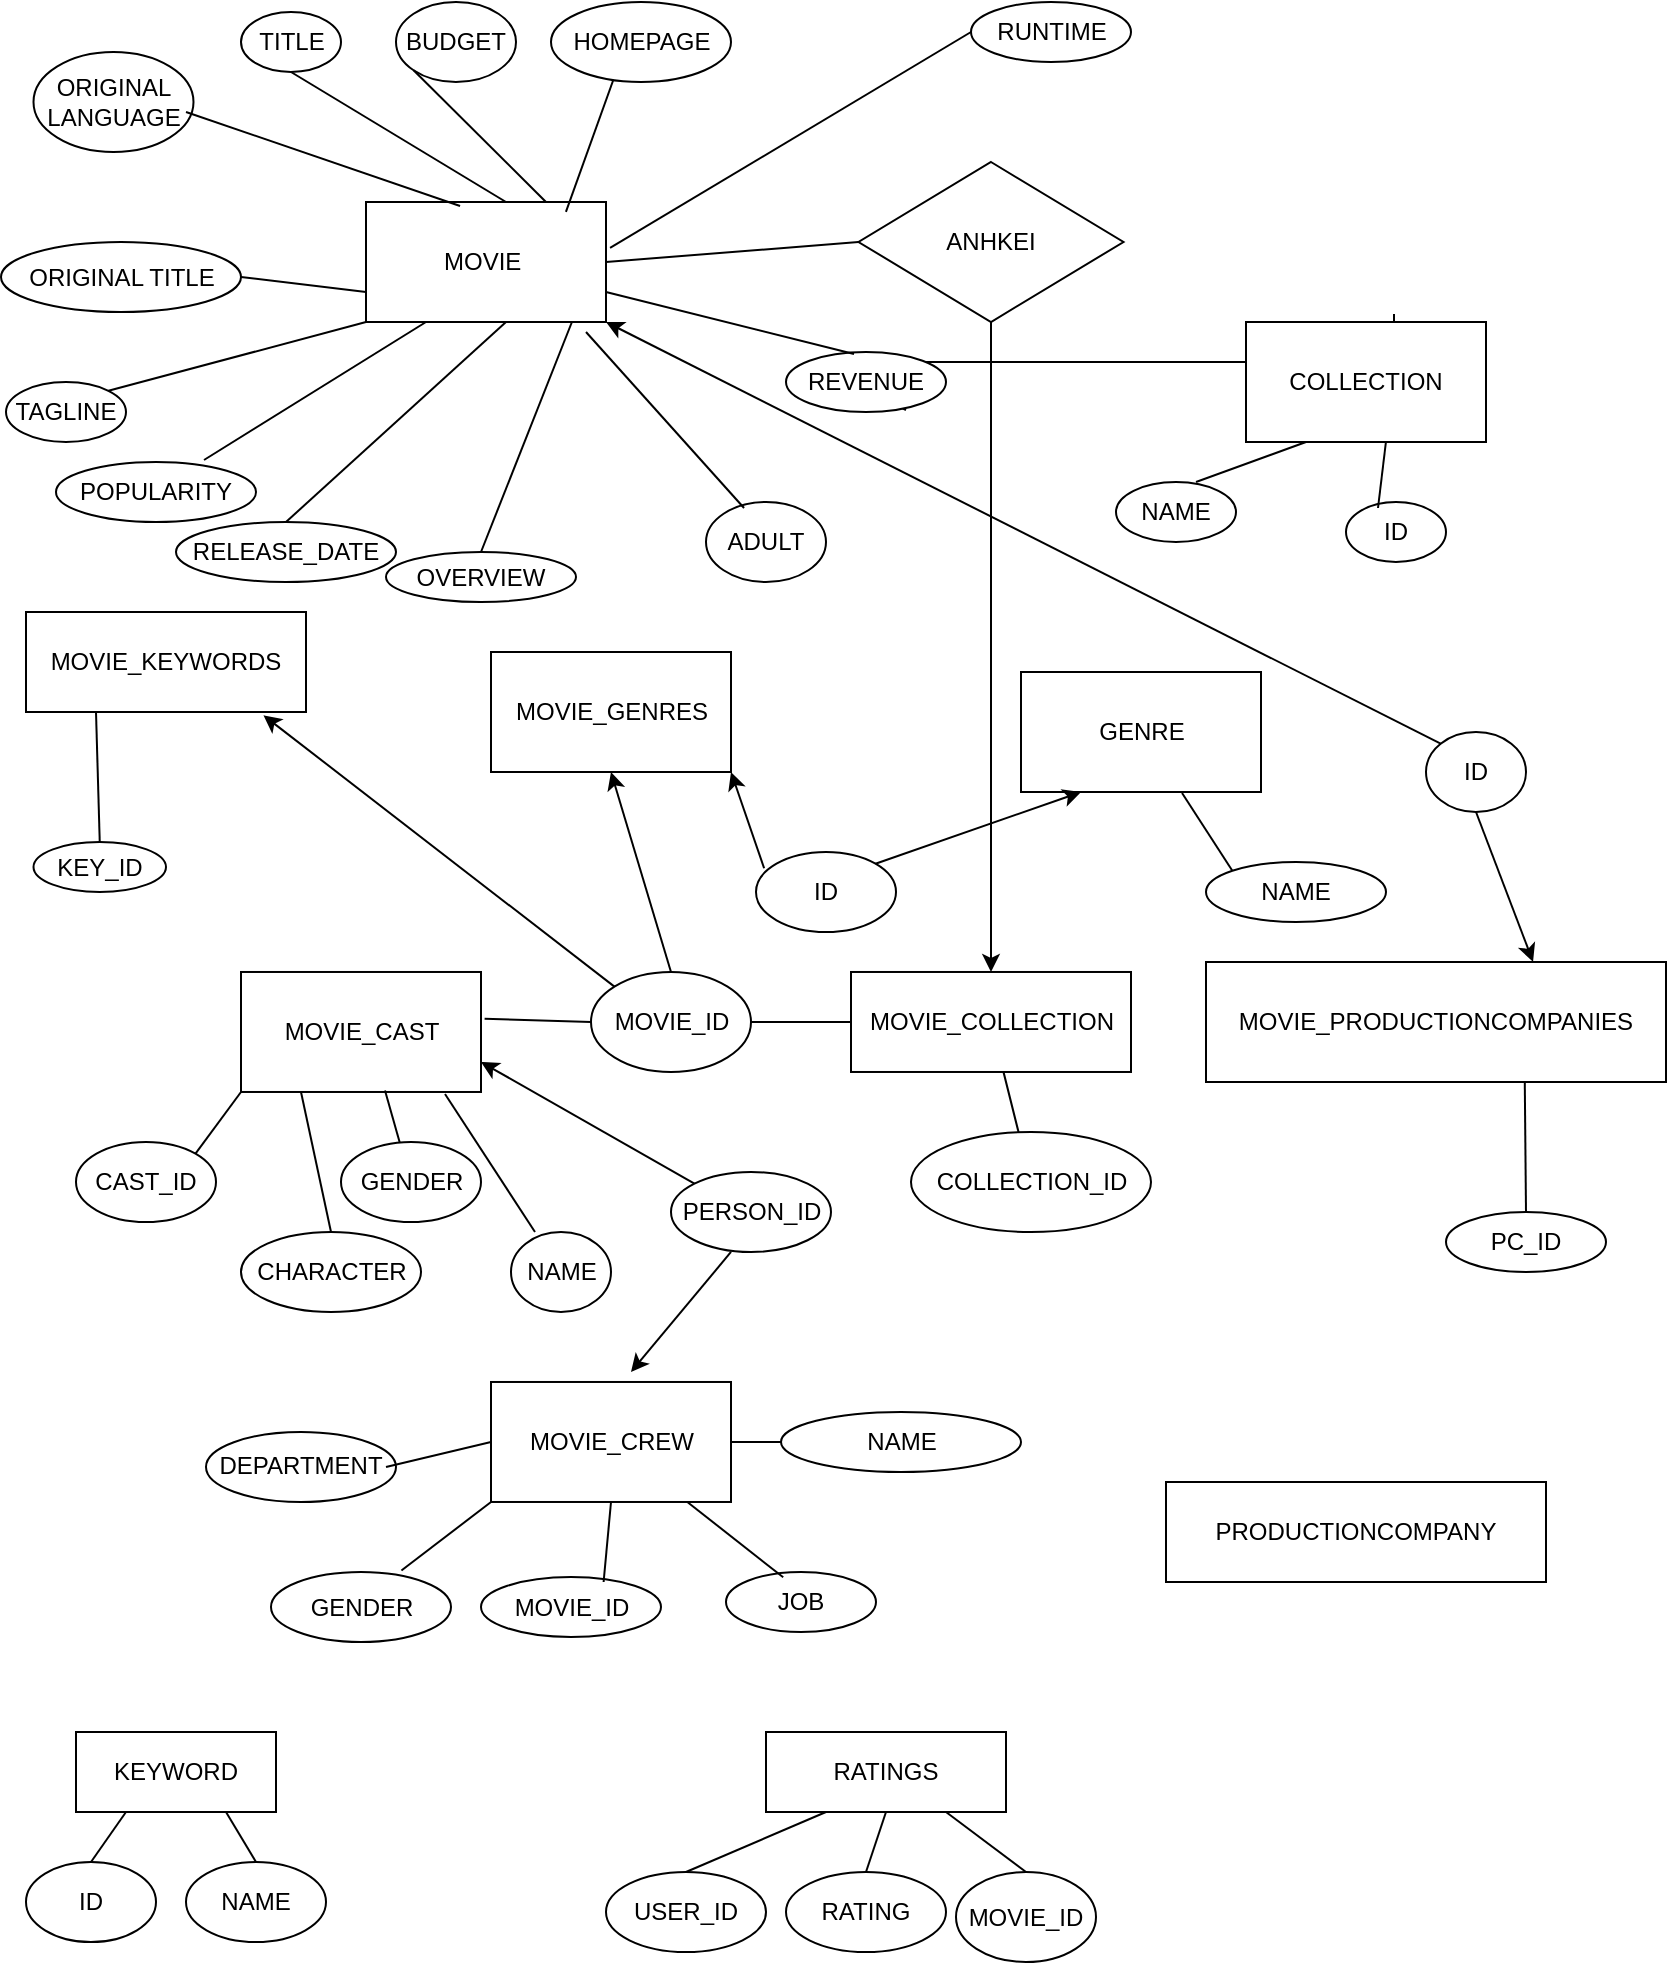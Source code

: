 <mxfile version="18.0.3" type="github">
  <diagram id="R2lEEEUBdFMjLlhIrx00" name="Page-1">
    <mxGraphModel dx="1673" dy="896" grid="1" gridSize="10" guides="1" tooltips="1" connect="1" arrows="1" fold="1" page="1" pageScale="1" pageWidth="850" pageHeight="1100" math="0" shadow="0" extFonts="Permanent Marker^https://fonts.googleapis.com/css?family=Permanent+Marker">
      <root>
        <mxCell id="0" />
        <mxCell id="1" parent="0" />
        <mxCell id="C-vyLk0tnHw3VtMMgP7b-12" value="" style="edgeStyle=entityRelationEdgeStyle;endArrow=ERzeroToMany;startArrow=ERone;endFill=1;startFill=0;" parent="1" target="C-vyLk0tnHw3VtMMgP7b-17" edge="1">
          <mxGeometry width="100" height="100" relative="1" as="geometry">
            <mxPoint x="700" y="165" as="sourcePoint" />
            <mxPoint x="460" y="205" as="targetPoint" />
          </mxGeometry>
        </mxCell>
        <mxCell id="5iUK_qK8FwpwGGYTWvAY-1" value="MOVIE&amp;nbsp;" style="rounded=0;whiteSpace=wrap;html=1;" vertex="1" parent="1">
          <mxGeometry x="190" y="105" width="120" height="60" as="geometry" />
        </mxCell>
        <mxCell id="5iUK_qK8FwpwGGYTWvAY-2" value="ID" style="ellipse;whiteSpace=wrap;html=1;" vertex="1" parent="1">
          <mxGeometry x="720" y="370" width="50" height="40" as="geometry" />
        </mxCell>
        <mxCell id="5iUK_qK8FwpwGGYTWvAY-3" value="ADULT" style="ellipse;whiteSpace=wrap;html=1;" vertex="1" parent="1">
          <mxGeometry x="360" y="255" width="60" height="40" as="geometry" />
        </mxCell>
        <mxCell id="5iUK_qK8FwpwGGYTWvAY-5" style="edgeStyle=orthogonalEdgeStyle;rounded=0;orthogonalLoop=1;jettySize=auto;html=1;exitX=0.5;exitY=1;exitDx=0;exitDy=0;" edge="1" parent="1" source="5iUK_qK8FwpwGGYTWvAY-2" target="5iUK_qK8FwpwGGYTWvAY-2">
          <mxGeometry relative="1" as="geometry" />
        </mxCell>
        <mxCell id="5iUK_qK8FwpwGGYTWvAY-6" value="BUDGET" style="ellipse;whiteSpace=wrap;html=1;" vertex="1" parent="1">
          <mxGeometry x="205" y="5" width="60" height="40" as="geometry" />
        </mxCell>
        <mxCell id="5iUK_qK8FwpwGGYTWvAY-7" value="HOMEPAGE" style="ellipse;whiteSpace=wrap;html=1;" vertex="1" parent="1">
          <mxGeometry x="282.5" y="5" width="90" height="40" as="geometry" />
        </mxCell>
        <mxCell id="5iUK_qK8FwpwGGYTWvAY-8" value="ORIGINAL LANGUAGE" style="ellipse;whiteSpace=wrap;html=1;" vertex="1" parent="1">
          <mxGeometry x="23.75" y="30" width="80" height="50" as="geometry" />
        </mxCell>
        <mxCell id="5iUK_qK8FwpwGGYTWvAY-9" value="ORIGINAL TITLE" style="ellipse;whiteSpace=wrap;html=1;" vertex="1" parent="1">
          <mxGeometry x="7.5" y="125" width="120" height="35" as="geometry" />
        </mxCell>
        <mxCell id="5iUK_qK8FwpwGGYTWvAY-10" value="TITLE" style="ellipse;whiteSpace=wrap;html=1;" vertex="1" parent="1">
          <mxGeometry x="127.5" y="10" width="50" height="30" as="geometry" />
        </mxCell>
        <mxCell id="5iUK_qK8FwpwGGYTWvAY-11" value="TAGLINE" style="ellipse;whiteSpace=wrap;html=1;" vertex="1" parent="1">
          <mxGeometry x="10" y="195" width="60" height="30" as="geometry" />
        </mxCell>
        <mxCell id="5iUK_qK8FwpwGGYTWvAY-12" value="OVERVIEW" style="ellipse;whiteSpace=wrap;html=1;" vertex="1" parent="1">
          <mxGeometry x="200" y="280" width="95" height="25" as="geometry" />
        </mxCell>
        <mxCell id="5iUK_qK8FwpwGGYTWvAY-13" value="POPULARITY" style="ellipse;whiteSpace=wrap;html=1;" vertex="1" parent="1">
          <mxGeometry x="35" y="235" width="100" height="30" as="geometry" />
        </mxCell>
        <mxCell id="5iUK_qK8FwpwGGYTWvAY-14" value="RELEASE_DATE" style="ellipse;whiteSpace=wrap;html=1;" vertex="1" parent="1">
          <mxGeometry x="95" y="265" width="110" height="30" as="geometry" />
        </mxCell>
        <mxCell id="5iUK_qK8FwpwGGYTWvAY-15" value="REVENUE" style="ellipse;whiteSpace=wrap;html=1;" vertex="1" parent="1">
          <mxGeometry x="400" y="180" width="80" height="30" as="geometry" />
        </mxCell>
        <mxCell id="5iUK_qK8FwpwGGYTWvAY-16" value="RUNTIME" style="ellipse;whiteSpace=wrap;html=1;" vertex="1" parent="1">
          <mxGeometry x="492.5" y="5" width="80" height="30" as="geometry" />
        </mxCell>
        <mxCell id="5iUK_qK8FwpwGGYTWvAY-22" value="" style="endArrow=none;html=1;rounded=0;exitX=1;exitY=0;exitDx=0;exitDy=0;entryX=0;entryY=1;entryDx=0;entryDy=0;" edge="1" parent="1" source="5iUK_qK8FwpwGGYTWvAY-11" target="5iUK_qK8FwpwGGYTWvAY-1">
          <mxGeometry width="50" height="50" relative="1" as="geometry">
            <mxPoint x="200" y="235" as="sourcePoint" />
            <mxPoint x="250" y="185" as="targetPoint" />
          </mxGeometry>
        </mxCell>
        <mxCell id="5iUK_qK8FwpwGGYTWvAY-23" value="" style="endArrow=none;html=1;rounded=0;exitX=0.5;exitY=1;exitDx=0;exitDy=0;" edge="1" parent="1" source="5iUK_qK8FwpwGGYTWvAY-10">
          <mxGeometry width="50" height="50" relative="1" as="geometry">
            <mxPoint x="270" y="45" as="sourcePoint" />
            <mxPoint x="260" y="105" as="targetPoint" />
          </mxGeometry>
        </mxCell>
        <mxCell id="5iUK_qK8FwpwGGYTWvAY-24" value="" style="endArrow=none;html=1;rounded=0;exitX=0.317;exitY=0.075;exitDx=0;exitDy=0;exitPerimeter=0;" edge="1" parent="1" source="5iUK_qK8FwpwGGYTWvAY-3">
          <mxGeometry width="50" height="50" relative="1" as="geometry">
            <mxPoint x="200" y="235" as="sourcePoint" />
            <mxPoint x="300" y="170" as="targetPoint" />
          </mxGeometry>
        </mxCell>
        <mxCell id="5iUK_qK8FwpwGGYTWvAY-25" value="" style="endArrow=none;html=1;rounded=0;entryX=1;entryY=0.75;entryDx=0;entryDy=0;exitX=0.425;exitY=0.033;exitDx=0;exitDy=0;exitPerimeter=0;" edge="1" parent="1" source="5iUK_qK8FwpwGGYTWvAY-15" target="5iUK_qK8FwpwGGYTWvAY-1">
          <mxGeometry width="50" height="50" relative="1" as="geometry">
            <mxPoint x="200" y="235" as="sourcePoint" />
            <mxPoint x="250" y="185" as="targetPoint" />
          </mxGeometry>
        </mxCell>
        <mxCell id="5iUK_qK8FwpwGGYTWvAY-26" value="" style="endArrow=none;html=1;rounded=0;exitX=0.74;exitY=-0.033;exitDx=0;exitDy=0;exitPerimeter=0;entryX=0.25;entryY=1;entryDx=0;entryDy=0;" edge="1" parent="1" source="5iUK_qK8FwpwGGYTWvAY-13" target="5iUK_qK8FwpwGGYTWvAY-1">
          <mxGeometry width="50" height="50" relative="1" as="geometry">
            <mxPoint x="200" y="235" as="sourcePoint" />
            <mxPoint x="250" y="185" as="targetPoint" />
          </mxGeometry>
        </mxCell>
        <mxCell id="5iUK_qK8FwpwGGYTWvAY-28" value="" style="endArrow=none;html=1;rounded=0;entryX=1.017;entryY=0.383;entryDx=0;entryDy=0;entryPerimeter=0;exitX=0;exitY=0.5;exitDx=0;exitDy=0;" edge="1" parent="1" source="5iUK_qK8FwpwGGYTWvAY-16" target="5iUK_qK8FwpwGGYTWvAY-1">
          <mxGeometry width="50" height="50" relative="1" as="geometry">
            <mxPoint x="380" y="110" as="sourcePoint" />
            <mxPoint x="250" y="185" as="targetPoint" />
          </mxGeometry>
        </mxCell>
        <mxCell id="5iUK_qK8FwpwGGYTWvAY-30" value="" style="endArrow=none;html=1;rounded=0;entryX=0;entryY=0.75;entryDx=0;entryDy=0;exitX=1;exitY=0.5;exitDx=0;exitDy=0;" edge="1" parent="1" source="5iUK_qK8FwpwGGYTWvAY-9" target="5iUK_qK8FwpwGGYTWvAY-1">
          <mxGeometry width="50" height="50" relative="1" as="geometry">
            <mxPoint x="140" y="135" as="sourcePoint" />
            <mxPoint x="180" y="145" as="targetPoint" />
          </mxGeometry>
        </mxCell>
        <mxCell id="5iUK_qK8FwpwGGYTWvAY-31" value="" style="endArrow=none;html=1;rounded=0;entryX=0;entryY=1;entryDx=0;entryDy=0;exitX=0.75;exitY=0;exitDx=0;exitDy=0;" edge="1" parent="1" source="5iUK_qK8FwpwGGYTWvAY-1" target="5iUK_qK8FwpwGGYTWvAY-6">
          <mxGeometry width="50" height="50" relative="1" as="geometry">
            <mxPoint x="200" y="335" as="sourcePoint" />
            <mxPoint x="250" y="285" as="targetPoint" />
          </mxGeometry>
        </mxCell>
        <mxCell id="5iUK_qK8FwpwGGYTWvAY-32" value="" style="endArrow=none;html=1;rounded=0;entryX=0.346;entryY=0.975;entryDx=0;entryDy=0;exitX=0.833;exitY=0.083;exitDx=0;exitDy=0;exitPerimeter=0;entryPerimeter=0;" edge="1" parent="1" source="5iUK_qK8FwpwGGYTWvAY-1" target="5iUK_qK8FwpwGGYTWvAY-7">
          <mxGeometry width="50" height="50" relative="1" as="geometry">
            <mxPoint x="200" y="335" as="sourcePoint" />
            <mxPoint x="250" y="285" as="targetPoint" />
          </mxGeometry>
        </mxCell>
        <mxCell id="5iUK_qK8FwpwGGYTWvAY-33" value="" style="endArrow=none;html=1;rounded=0;exitX=0.5;exitY=0;exitDx=0;exitDy=0;" edge="1" parent="1" source="5iUK_qK8FwpwGGYTWvAY-14">
          <mxGeometry width="50" height="50" relative="1" as="geometry">
            <mxPoint x="160" y="260" as="sourcePoint" />
            <mxPoint x="260" y="165" as="targetPoint" />
          </mxGeometry>
        </mxCell>
        <mxCell id="5iUK_qK8FwpwGGYTWvAY-35" value="" style="endArrow=none;html=1;rounded=0;entryX=0.5;entryY=0;entryDx=0;entryDy=0;exitX=0.858;exitY=1;exitDx=0;exitDy=0;exitPerimeter=0;" edge="1" parent="1" source="5iUK_qK8FwpwGGYTWvAY-1" target="5iUK_qK8FwpwGGYTWvAY-12">
          <mxGeometry width="50" height="50" relative="1" as="geometry">
            <mxPoint x="200" y="235" as="sourcePoint" />
            <mxPoint x="250" y="185" as="targetPoint" />
          </mxGeometry>
        </mxCell>
        <mxCell id="5iUK_qK8FwpwGGYTWvAY-36" value="" style="endArrow=none;html=1;rounded=0;exitX=0.392;exitY=0.033;exitDx=0;exitDy=0;exitPerimeter=0;" edge="1" parent="1" source="5iUK_qK8FwpwGGYTWvAY-1">
          <mxGeometry width="50" height="50" relative="1" as="geometry">
            <mxPoint x="200" y="235" as="sourcePoint" />
            <mxPoint x="100" y="60" as="targetPoint" />
          </mxGeometry>
        </mxCell>
        <mxCell id="5iUK_qK8FwpwGGYTWvAY-37" value="COLLECTION" style="rounded=0;whiteSpace=wrap;html=1;" vertex="1" parent="1">
          <mxGeometry x="630" y="165" width="120" height="60" as="geometry" />
        </mxCell>
        <mxCell id="5iUK_qK8FwpwGGYTWvAY-38" value="ID" style="ellipse;whiteSpace=wrap;html=1;" vertex="1" parent="1">
          <mxGeometry x="680" y="255" width="50" height="30" as="geometry" />
        </mxCell>
        <mxCell id="5iUK_qK8FwpwGGYTWvAY-39" value="NAME" style="ellipse;whiteSpace=wrap;html=1;" vertex="1" parent="1">
          <mxGeometry x="565" y="245" width="60" height="30" as="geometry" />
        </mxCell>
        <mxCell id="5iUK_qK8FwpwGGYTWvAY-40" value="" style="endArrow=none;html=1;rounded=0;exitX=0.5;exitY=0;exitDx=0;exitDy=0;entryX=0.25;entryY=1;entryDx=0;entryDy=0;" edge="1" parent="1" target="5iUK_qK8FwpwGGYTWvAY-37">
          <mxGeometry width="50" height="50" relative="1" as="geometry">
            <mxPoint x="605" y="245" as="sourcePoint" />
            <mxPoint x="675" y="155" as="targetPoint" />
          </mxGeometry>
        </mxCell>
        <mxCell id="5iUK_qK8FwpwGGYTWvAY-42" style="edgeStyle=orthogonalEdgeStyle;rounded=0;orthogonalLoop=1;jettySize=auto;html=1;exitX=0.5;exitY=1;exitDx=0;exitDy=0;" edge="1" parent="1" source="5iUK_qK8FwpwGGYTWvAY-38" target="5iUK_qK8FwpwGGYTWvAY-38">
          <mxGeometry relative="1" as="geometry" />
        </mxCell>
        <mxCell id="5iUK_qK8FwpwGGYTWvAY-43" value="" style="endArrow=none;html=1;rounded=0;exitX=0.583;exitY=1;exitDx=0;exitDy=0;entryX=0.32;entryY=0.1;entryDx=0;entryDy=0;exitPerimeter=0;entryPerimeter=0;" edge="1" parent="1" source="5iUK_qK8FwpwGGYTWvAY-37" target="5iUK_qK8FwpwGGYTWvAY-38">
          <mxGeometry width="50" height="50" relative="1" as="geometry">
            <mxPoint x="625" y="205" as="sourcePoint" />
            <mxPoint x="685" y="245" as="targetPoint" />
          </mxGeometry>
        </mxCell>
        <mxCell id="5iUK_qK8FwpwGGYTWvAY-129" style="edgeStyle=orthogonalEdgeStyle;rounded=0;orthogonalLoop=1;jettySize=auto;html=1;exitX=0.5;exitY=1;exitDx=0;exitDy=0;" edge="1" parent="1" source="5iUK_qK8FwpwGGYTWvAY-45" target="5iUK_qK8FwpwGGYTWvAY-67">
          <mxGeometry relative="1" as="geometry" />
        </mxCell>
        <mxCell id="5iUK_qK8FwpwGGYTWvAY-45" value="ANHKEI" style="rhombus;whiteSpace=wrap;html=1;" vertex="1" parent="1">
          <mxGeometry x="436.25" y="85" width="132.5" height="80" as="geometry" />
        </mxCell>
        <mxCell id="5iUK_qK8FwpwGGYTWvAY-46" value="" style="endArrow=none;html=1;rounded=0;entryX=0;entryY=0.5;entryDx=0;entryDy=0;exitX=1;exitY=0.5;exitDx=0;exitDy=0;" edge="1" parent="1" source="5iUK_qK8FwpwGGYTWvAY-1" target="5iUK_qK8FwpwGGYTWvAY-45">
          <mxGeometry width="50" height="50" relative="1" as="geometry">
            <mxPoint x="400" y="400" as="sourcePoint" />
            <mxPoint x="450" y="350" as="targetPoint" />
          </mxGeometry>
        </mxCell>
        <mxCell id="5iUK_qK8FwpwGGYTWvAY-48" value="MOVIE_CAST" style="rounded=0;whiteSpace=wrap;html=1;" vertex="1" parent="1">
          <mxGeometry x="127.5" y="489.99" width="120" height="60" as="geometry" />
        </mxCell>
        <mxCell id="5iUK_qK8FwpwGGYTWvAY-49" value="MOVIE_ID" style="ellipse;whiteSpace=wrap;html=1;" vertex="1" parent="1">
          <mxGeometry x="302.5" y="489.99" width="80" height="50" as="geometry" />
        </mxCell>
        <mxCell id="5iUK_qK8FwpwGGYTWvAY-50" value="CAST_ID" style="ellipse;whiteSpace=wrap;html=1;" vertex="1" parent="1">
          <mxGeometry x="45" y="574.99" width="70" height="40" as="geometry" />
        </mxCell>
        <mxCell id="5iUK_qK8FwpwGGYTWvAY-51" value="CHARACTER" style="ellipse;whiteSpace=wrap;html=1;" vertex="1" parent="1">
          <mxGeometry x="127.5" y="619.99" width="90" height="40" as="geometry" />
        </mxCell>
        <mxCell id="5iUK_qK8FwpwGGYTWvAY-52" value="GENDER" style="ellipse;whiteSpace=wrap;html=1;" vertex="1" parent="1">
          <mxGeometry x="177.5" y="574.99" width="70" height="40" as="geometry" />
        </mxCell>
        <mxCell id="5iUK_qK8FwpwGGYTWvAY-53" value="PERSON_ID" style="ellipse;whiteSpace=wrap;html=1;" vertex="1" parent="1">
          <mxGeometry x="342.5" y="589.99" width="80" height="40" as="geometry" />
        </mxCell>
        <mxCell id="5iUK_qK8FwpwGGYTWvAY-54" value="NAME" style="ellipse;whiteSpace=wrap;html=1;" vertex="1" parent="1">
          <mxGeometry x="262.5" y="619.99" width="50" height="40" as="geometry" />
        </mxCell>
        <mxCell id="5iUK_qK8FwpwGGYTWvAY-55" value="" style="endArrow=none;html=1;rounded=0;entryX=0;entryY=1;entryDx=0;entryDy=0;exitX=1;exitY=0;exitDx=0;exitDy=0;" edge="1" parent="1" source="5iUK_qK8FwpwGGYTWvAY-50" target="5iUK_qK8FwpwGGYTWvAY-48">
          <mxGeometry width="50" height="50" relative="1" as="geometry">
            <mxPoint x="127.5" y="574.99" as="sourcePoint" />
            <mxPoint x="207.5" y="449.99" as="targetPoint" />
            <Array as="points" />
          </mxGeometry>
        </mxCell>
        <mxCell id="5iUK_qK8FwpwGGYTWvAY-56" value="" style="endArrow=none;html=1;rounded=0;entryX=0.25;entryY=1;entryDx=0;entryDy=0;exitX=0.5;exitY=0;exitDx=0;exitDy=0;" edge="1" parent="1" source="5iUK_qK8FwpwGGYTWvAY-51" target="5iUK_qK8FwpwGGYTWvAY-48">
          <mxGeometry width="50" height="50" relative="1" as="geometry">
            <mxPoint x="157.5" y="499.99" as="sourcePoint" />
            <mxPoint x="207.5" y="449.99" as="targetPoint" />
          </mxGeometry>
        </mxCell>
        <mxCell id="5iUK_qK8FwpwGGYTWvAY-57" value="" style="endArrow=none;html=1;rounded=0;entryX=0;entryY=0.5;entryDx=0;entryDy=0;exitX=1.015;exitY=0.39;exitDx=0;exitDy=0;exitPerimeter=0;" edge="1" parent="1" source="5iUK_qK8FwpwGGYTWvAY-48" target="5iUK_qK8FwpwGGYTWvAY-49">
          <mxGeometry width="50" height="50" relative="1" as="geometry">
            <mxPoint x="157.5" y="499.99" as="sourcePoint" />
            <mxPoint x="207.5" y="449.99" as="targetPoint" />
          </mxGeometry>
        </mxCell>
        <mxCell id="5iUK_qK8FwpwGGYTWvAY-60" value="" style="endArrow=none;html=1;rounded=0;entryX=0.24;entryY=0;entryDx=0;entryDy=0;entryPerimeter=0;exitX=0.85;exitY=1.017;exitDx=0;exitDy=0;exitPerimeter=0;" edge="1" parent="1" source="5iUK_qK8FwpwGGYTWvAY-48" target="5iUK_qK8FwpwGGYTWvAY-54">
          <mxGeometry width="50" height="50" relative="1" as="geometry">
            <mxPoint x="157.5" y="499.99" as="sourcePoint" />
            <mxPoint x="207.5" y="449.99" as="targetPoint" />
          </mxGeometry>
        </mxCell>
        <mxCell id="5iUK_qK8FwpwGGYTWvAY-62" value="GENRE" style="rounded=0;whiteSpace=wrap;html=1;" vertex="1" parent="1">
          <mxGeometry x="517.5" y="340" width="120" height="60" as="geometry" />
        </mxCell>
        <mxCell id="5iUK_qK8FwpwGGYTWvAY-63" value="ID" style="ellipse;whiteSpace=wrap;html=1;" vertex="1" parent="1">
          <mxGeometry x="385" y="430" width="70" height="40" as="geometry" />
        </mxCell>
        <mxCell id="5iUK_qK8FwpwGGYTWvAY-64" value="NAME" style="ellipse;whiteSpace=wrap;html=1;" vertex="1" parent="1">
          <mxGeometry x="610" y="435" width="90" height="30" as="geometry" />
        </mxCell>
        <mxCell id="5iUK_qK8FwpwGGYTWvAY-66" value="" style="endArrow=none;html=1;rounded=0;exitX=0;exitY=0;exitDx=0;exitDy=0;entryX=0.671;entryY=1.008;entryDx=0;entryDy=0;entryPerimeter=0;" edge="1" parent="1" source="5iUK_qK8FwpwGGYTWvAY-64" target="5iUK_qK8FwpwGGYTWvAY-62">
          <mxGeometry width="50" height="50" relative="1" as="geometry">
            <mxPoint x="365" y="490" as="sourcePoint" />
            <mxPoint x="415" y="440" as="targetPoint" />
          </mxGeometry>
        </mxCell>
        <mxCell id="5iUK_qK8FwpwGGYTWvAY-67" value="MOVIE_COLLECTION" style="rounded=0;whiteSpace=wrap;html=1;" vertex="1" parent="1">
          <mxGeometry x="432.5" y="489.99" width="140" height="50" as="geometry" />
        </mxCell>
        <mxCell id="5iUK_qK8FwpwGGYTWvAY-68" value="COLLECTION_ID" style="ellipse;whiteSpace=wrap;html=1;" vertex="1" parent="1">
          <mxGeometry x="462.5" y="569.99" width="120" height="50" as="geometry" />
        </mxCell>
        <mxCell id="5iUK_qK8FwpwGGYTWvAY-69" value="" style="endArrow=none;html=1;rounded=0;" edge="1" parent="1" source="5iUK_qK8FwpwGGYTWvAY-67" target="5iUK_qK8FwpwGGYTWvAY-68">
          <mxGeometry width="50" height="50" relative="1" as="geometry">
            <mxPoint x="452.5" y="399.99" as="sourcePoint" />
            <mxPoint x="502.5" y="349.99" as="targetPoint" />
          </mxGeometry>
        </mxCell>
        <mxCell id="5iUK_qK8FwpwGGYTWvAY-71" value="" style="endArrow=none;html=1;rounded=0;entryX=0;entryY=0.5;entryDx=0;entryDy=0;exitX=1;exitY=0.5;exitDx=0;exitDy=0;" edge="1" parent="1" source="5iUK_qK8FwpwGGYTWvAY-49" target="5iUK_qK8FwpwGGYTWvAY-67">
          <mxGeometry width="50" height="50" relative="1" as="geometry">
            <mxPoint x="452.5" y="399.99" as="sourcePoint" />
            <mxPoint x="502.5" y="349.99" as="targetPoint" />
          </mxGeometry>
        </mxCell>
        <mxCell id="5iUK_qK8FwpwGGYTWvAY-73" value="" style="endArrow=none;html=1;rounded=0;entryX=0.6;entryY=0.988;entryDx=0;entryDy=0;entryPerimeter=0;" edge="1" parent="1" source="5iUK_qK8FwpwGGYTWvAY-52" target="5iUK_qK8FwpwGGYTWvAY-48">
          <mxGeometry width="50" height="50" relative="1" as="geometry">
            <mxPoint x="452.5" y="519.99" as="sourcePoint" />
            <mxPoint x="502.5" y="469.99" as="targetPoint" />
          </mxGeometry>
        </mxCell>
        <mxCell id="5iUK_qK8FwpwGGYTWvAY-75" value="MOVIE_CREW" style="rounded=0;whiteSpace=wrap;html=1;" vertex="1" parent="1">
          <mxGeometry x="252.5" y="694.99" width="120" height="60" as="geometry" />
        </mxCell>
        <mxCell id="5iUK_qK8FwpwGGYTWvAY-76" value="MOVIE_ID" style="ellipse;whiteSpace=wrap;html=1;" vertex="1" parent="1">
          <mxGeometry x="247.5" y="792.5" width="90" height="30" as="geometry" />
        </mxCell>
        <mxCell id="5iUK_qK8FwpwGGYTWvAY-77" value="DEPARTMENT" style="ellipse;whiteSpace=wrap;html=1;" vertex="1" parent="1">
          <mxGeometry x="110" y="719.99" width="95" height="35" as="geometry" />
        </mxCell>
        <mxCell id="5iUK_qK8FwpwGGYTWvAY-78" value="GENDER" style="ellipse;whiteSpace=wrap;html=1;" vertex="1" parent="1">
          <mxGeometry x="142.5" y="790" width="90" height="35" as="geometry" />
        </mxCell>
        <mxCell id="5iUK_qK8FwpwGGYTWvAY-80" value="JOB" style="ellipse;whiteSpace=wrap;html=1;" vertex="1" parent="1">
          <mxGeometry x="370" y="790" width="75" height="30" as="geometry" />
        </mxCell>
        <mxCell id="5iUK_qK8FwpwGGYTWvAY-81" value="NAME" style="ellipse;whiteSpace=wrap;html=1;" vertex="1" parent="1">
          <mxGeometry x="397.5" y="709.99" width="120" height="30" as="geometry" />
        </mxCell>
        <mxCell id="5iUK_qK8FwpwGGYTWvAY-83" value="" style="endArrow=none;html=1;rounded=0;entryX=1;entryY=0.5;entryDx=0;entryDy=0;exitX=0;exitY=0.5;exitDx=0;exitDy=0;" edge="1" parent="1" source="5iUK_qK8FwpwGGYTWvAY-75">
          <mxGeometry width="50" height="50" relative="1" as="geometry">
            <mxPoint x="452.5" y="519.99" as="sourcePoint" />
            <mxPoint x="200.0" y="737.49" as="targetPoint" />
          </mxGeometry>
        </mxCell>
        <mxCell id="5iUK_qK8FwpwGGYTWvAY-84" value="" style="endArrow=none;html=1;rounded=0;entryX=0.669;entryY=-0.02;entryDx=0;entryDy=0;entryPerimeter=0;exitX=0;exitY=1;exitDx=0;exitDy=0;" edge="1" parent="1" source="5iUK_qK8FwpwGGYTWvAY-75">
          <mxGeometry width="50" height="50" relative="1" as="geometry">
            <mxPoint x="452.5" y="519.99" as="sourcePoint" />
            <mxPoint x="207.71" y="789.29" as="targetPoint" />
          </mxGeometry>
        </mxCell>
        <mxCell id="5iUK_qK8FwpwGGYTWvAY-85" value="" style="endArrow=none;html=1;rounded=0;exitX=0.5;exitY=1;exitDx=0;exitDy=0;" edge="1" parent="1" source="5iUK_qK8FwpwGGYTWvAY-75">
          <mxGeometry width="50" height="50" relative="1" as="geometry">
            <mxPoint x="452.5" y="519.99" as="sourcePoint" />
            <mxPoint x="308.804" y="794.996" as="targetPoint" />
          </mxGeometry>
        </mxCell>
        <mxCell id="5iUK_qK8FwpwGGYTWvAY-86" value="" style="endArrow=none;html=1;rounded=0;entryX=0.348;entryY=0.089;entryDx=0;entryDy=0;entryPerimeter=0;" edge="1" parent="1" source="5iUK_qK8FwpwGGYTWvAY-75">
          <mxGeometry width="50" height="50" relative="1" as="geometry">
            <mxPoint x="452.5" y="519.99" as="sourcePoint" />
            <mxPoint x="398.6" y="792.66" as="targetPoint" />
          </mxGeometry>
        </mxCell>
        <mxCell id="5iUK_qK8FwpwGGYTWvAY-87" value="" style="endArrow=none;html=1;rounded=0;entryX=0;entryY=0.5;entryDx=0;entryDy=0;exitX=1;exitY=0.5;exitDx=0;exitDy=0;" edge="1" parent="1" source="5iUK_qK8FwpwGGYTWvAY-75" target="5iUK_qK8FwpwGGYTWvAY-81">
          <mxGeometry width="50" height="50" relative="1" as="geometry">
            <mxPoint x="452.5" y="519.99" as="sourcePoint" />
            <mxPoint x="502.5" y="469.99" as="targetPoint" />
          </mxGeometry>
        </mxCell>
        <mxCell id="5iUK_qK8FwpwGGYTWvAY-88" value="MOVIE_GENRES" style="rounded=0;whiteSpace=wrap;html=1;" vertex="1" parent="1">
          <mxGeometry x="252.5" y="330" width="120" height="60" as="geometry" />
        </mxCell>
        <mxCell id="5iUK_qK8FwpwGGYTWvAY-89" value="" style="endArrow=classic;html=1;rounded=0;entryX=0.5;entryY=1;entryDx=0;entryDy=0;exitX=0.5;exitY=0;exitDx=0;exitDy=0;" edge="1" parent="1" source="5iUK_qK8FwpwGGYTWvAY-49" target="5iUK_qK8FwpwGGYTWvAY-88">
          <mxGeometry width="50" height="50" relative="1" as="geometry">
            <mxPoint x="360" y="270" as="sourcePoint" />
            <mxPoint x="410" y="220" as="targetPoint" />
          </mxGeometry>
        </mxCell>
        <mxCell id="5iUK_qK8FwpwGGYTWvAY-90" value="" style="endArrow=classic;html=1;rounded=0;exitX=0.058;exitY=0.203;exitDx=0;exitDy=0;entryX=1;entryY=1;entryDx=0;entryDy=0;exitPerimeter=0;" edge="1" parent="1" source="5iUK_qK8FwpwGGYTWvAY-63" target="5iUK_qK8FwpwGGYTWvAY-88">
          <mxGeometry width="50" height="50" relative="1" as="geometry">
            <mxPoint x="415" y="290" as="sourcePoint" />
            <mxPoint x="465" y="240" as="targetPoint" />
            <Array as="points" />
          </mxGeometry>
        </mxCell>
        <mxCell id="5iUK_qK8FwpwGGYTWvAY-91" value="" style="endArrow=classic;html=1;rounded=0;" edge="1" parent="1">
          <mxGeometry width="50" height="50" relative="1" as="geometry">
            <mxPoint x="372.5" y="629.99" as="sourcePoint" />
            <mxPoint x="322.5" y="689.99" as="targetPoint" />
          </mxGeometry>
        </mxCell>
        <mxCell id="5iUK_qK8FwpwGGYTWvAY-92" value="MOVIE_PRODUCTIONCOMPANIES" style="rounded=0;whiteSpace=wrap;html=1;" vertex="1" parent="1">
          <mxGeometry x="610" y="485" width="230" height="60" as="geometry" />
        </mxCell>
        <mxCell id="5iUK_qK8FwpwGGYTWvAY-96" value="" style="endArrow=classic;html=1;rounded=0;entryX=0.711;entryY=-0.002;entryDx=0;entryDy=0;entryPerimeter=0;exitX=0.5;exitY=1;exitDx=0;exitDy=0;" edge="1" parent="1" source="5iUK_qK8FwpwGGYTWvAY-2" target="5iUK_qK8FwpwGGYTWvAY-92">
          <mxGeometry width="50" height="50" relative="1" as="geometry">
            <mxPoint x="360" y="510" as="sourcePoint" />
            <mxPoint x="410" y="460" as="targetPoint" />
          </mxGeometry>
        </mxCell>
        <mxCell id="5iUK_qK8FwpwGGYTWvAY-98" value="PC_ID" style="ellipse;whiteSpace=wrap;html=1;" vertex="1" parent="1">
          <mxGeometry x="730" y="610" width="80" height="30" as="geometry" />
        </mxCell>
        <mxCell id="5iUK_qK8FwpwGGYTWvAY-99" value="" style="endArrow=none;html=1;rounded=0;exitX=0.693;exitY=1.003;exitDx=0;exitDy=0;exitPerimeter=0;entryX=0.5;entryY=0;entryDx=0;entryDy=0;" edge="1" parent="1" source="5iUK_qK8FwpwGGYTWvAY-92" target="5iUK_qK8FwpwGGYTWvAY-98">
          <mxGeometry width="50" height="50" relative="1" as="geometry">
            <mxPoint x="360" y="510" as="sourcePoint" />
            <mxPoint x="550" y="740" as="targetPoint" />
            <Array as="points" />
          </mxGeometry>
        </mxCell>
        <mxCell id="5iUK_qK8FwpwGGYTWvAY-100" value="PRODUCTIONCOMPANY" style="rounded=0;whiteSpace=wrap;html=1;" vertex="1" parent="1">
          <mxGeometry x="590" y="745" width="190" height="50" as="geometry" />
        </mxCell>
        <mxCell id="5iUK_qK8FwpwGGYTWvAY-101" value="" style="endArrow=classic;html=1;rounded=0;entryX=0.25;entryY=1;entryDx=0;entryDy=0;exitX=1;exitY=0;exitDx=0;exitDy=0;" edge="1" parent="1" source="5iUK_qK8FwpwGGYTWvAY-63" target="5iUK_qK8FwpwGGYTWvAY-62">
          <mxGeometry width="50" height="50" relative="1" as="geometry">
            <mxPoint x="415" y="580" as="sourcePoint" />
            <mxPoint x="465" y="530" as="targetPoint" />
          </mxGeometry>
        </mxCell>
        <mxCell id="5iUK_qK8FwpwGGYTWvAY-102" value="" style="endArrow=classic;html=1;rounded=0;exitX=0;exitY=0;exitDx=0;exitDy=0;entryX=1;entryY=1;entryDx=0;entryDy=0;" edge="1" parent="1" source="5iUK_qK8FwpwGGYTWvAY-2" target="5iUK_qK8FwpwGGYTWvAY-1">
          <mxGeometry width="50" height="50" relative="1" as="geometry">
            <mxPoint x="360" y="330" as="sourcePoint" />
            <mxPoint x="310" y="150" as="targetPoint" />
          </mxGeometry>
        </mxCell>
        <mxCell id="5iUK_qK8FwpwGGYTWvAY-103" value="RATINGS" style="rounded=0;whiteSpace=wrap;html=1;" vertex="1" parent="1">
          <mxGeometry x="390" y="870" width="120" height="40" as="geometry" />
        </mxCell>
        <mxCell id="5iUK_qK8FwpwGGYTWvAY-104" value="USER_ID" style="ellipse;whiteSpace=wrap;html=1;" vertex="1" parent="1">
          <mxGeometry x="310" y="940" width="80" height="40" as="geometry" />
        </mxCell>
        <mxCell id="5iUK_qK8FwpwGGYTWvAY-105" value="MOVIE_ID" style="ellipse;whiteSpace=wrap;html=1;" vertex="1" parent="1">
          <mxGeometry x="485" y="940" width="70" height="45" as="geometry" />
        </mxCell>
        <mxCell id="5iUK_qK8FwpwGGYTWvAY-106" value="RATING" style="ellipse;whiteSpace=wrap;html=1;" vertex="1" parent="1">
          <mxGeometry x="400" y="940" width="80" height="40" as="geometry" />
        </mxCell>
        <mxCell id="5iUK_qK8FwpwGGYTWvAY-108" value="" style="endArrow=none;html=1;rounded=0;entryX=0.25;entryY=1;entryDx=0;entryDy=0;exitX=0.5;exitY=0;exitDx=0;exitDy=0;" edge="1" parent="1" source="5iUK_qK8FwpwGGYTWvAY-104" target="5iUK_qK8FwpwGGYTWvAY-103">
          <mxGeometry width="50" height="50" relative="1" as="geometry">
            <mxPoint x="360" y="680" as="sourcePoint" />
            <mxPoint x="410" y="630" as="targetPoint" />
          </mxGeometry>
        </mxCell>
        <mxCell id="5iUK_qK8FwpwGGYTWvAY-110" value="" style="endArrow=none;html=1;rounded=0;exitX=0.5;exitY=0;exitDx=0;exitDy=0;" edge="1" parent="1" source="5iUK_qK8FwpwGGYTWvAY-106">
          <mxGeometry width="50" height="50" relative="1" as="geometry">
            <mxPoint x="360" y="680" as="sourcePoint" />
            <mxPoint x="450" y="910" as="targetPoint" />
          </mxGeometry>
        </mxCell>
        <mxCell id="5iUK_qK8FwpwGGYTWvAY-112" value="" style="endArrow=none;html=1;rounded=0;exitX=0.5;exitY=0;exitDx=0;exitDy=0;entryX=0.75;entryY=1;entryDx=0;entryDy=0;" edge="1" parent="1" source="5iUK_qK8FwpwGGYTWvAY-105" target="5iUK_qK8FwpwGGYTWvAY-103">
          <mxGeometry width="50" height="50" relative="1" as="geometry">
            <mxPoint x="360" y="680" as="sourcePoint" />
            <mxPoint x="410" y="630" as="targetPoint" />
          </mxGeometry>
        </mxCell>
        <mxCell id="5iUK_qK8FwpwGGYTWvAY-113" value="KEYWORD" style="rounded=0;whiteSpace=wrap;html=1;" vertex="1" parent="1">
          <mxGeometry x="45" y="870" width="100" height="40" as="geometry" />
        </mxCell>
        <mxCell id="5iUK_qK8FwpwGGYTWvAY-114" value="ID" style="ellipse;whiteSpace=wrap;html=1;" vertex="1" parent="1">
          <mxGeometry x="20" y="935" width="65" height="40" as="geometry" />
        </mxCell>
        <mxCell id="5iUK_qK8FwpwGGYTWvAY-115" value="NAME" style="ellipse;whiteSpace=wrap;html=1;" vertex="1" parent="1">
          <mxGeometry x="100" y="935" width="70" height="40" as="geometry" />
        </mxCell>
        <mxCell id="5iUK_qK8FwpwGGYTWvAY-116" value="" style="endArrow=none;html=1;rounded=0;exitX=0.5;exitY=0;exitDx=0;exitDy=0;entryX=0.25;entryY=1;entryDx=0;entryDy=0;" edge="1" parent="1" source="5iUK_qK8FwpwGGYTWvAY-114" target="5iUK_qK8FwpwGGYTWvAY-113">
          <mxGeometry width="50" height="50" relative="1" as="geometry">
            <mxPoint x="360" y="680" as="sourcePoint" />
            <mxPoint x="410" y="630" as="targetPoint" />
          </mxGeometry>
        </mxCell>
        <mxCell id="5iUK_qK8FwpwGGYTWvAY-117" value="" style="endArrow=none;html=1;rounded=0;exitX=0.5;exitY=0;exitDx=0;exitDy=0;entryX=0.75;entryY=1;entryDx=0;entryDy=0;" edge="1" parent="1" source="5iUK_qK8FwpwGGYTWvAY-115" target="5iUK_qK8FwpwGGYTWvAY-113">
          <mxGeometry width="50" height="50" relative="1" as="geometry">
            <mxPoint x="360" y="680" as="sourcePoint" />
            <mxPoint x="410" y="630" as="targetPoint" />
          </mxGeometry>
        </mxCell>
        <mxCell id="5iUK_qK8FwpwGGYTWvAY-118" value="" style="endArrow=classic;html=1;rounded=0;entryX=1;entryY=0.75;entryDx=0;entryDy=0;exitX=0;exitY=0;exitDx=0;exitDy=0;" edge="1" parent="1" source="5iUK_qK8FwpwGGYTWvAY-53" target="5iUK_qK8FwpwGGYTWvAY-48">
          <mxGeometry width="50" height="50" relative="1" as="geometry">
            <mxPoint x="452.5" y="689.99" as="sourcePoint" />
            <mxPoint x="502.5" y="639.99" as="targetPoint" />
          </mxGeometry>
        </mxCell>
        <mxCell id="5iUK_qK8FwpwGGYTWvAY-119" value="MOVIE_KEYWORDS" style="rounded=0;whiteSpace=wrap;html=1;" vertex="1" parent="1">
          <mxGeometry x="20" y="310" width="140" height="50" as="geometry" />
        </mxCell>
        <mxCell id="5iUK_qK8FwpwGGYTWvAY-120" value="" style="endArrow=classic;html=1;rounded=0;entryX=0.848;entryY=1.033;entryDx=0;entryDy=0;entryPerimeter=0;exitX=0;exitY=0;exitDx=0;exitDy=0;" edge="1" parent="1" source="5iUK_qK8FwpwGGYTWvAY-49" target="5iUK_qK8FwpwGGYTWvAY-119">
          <mxGeometry width="50" height="50" relative="1" as="geometry">
            <mxPoint x="360" y="560" as="sourcePoint" />
            <mxPoint x="410" y="510" as="targetPoint" />
          </mxGeometry>
        </mxCell>
        <mxCell id="5iUK_qK8FwpwGGYTWvAY-121" value="KEY_ID" style="ellipse;whiteSpace=wrap;html=1;" vertex="1" parent="1">
          <mxGeometry x="23.75" y="425" width="66.25" height="25" as="geometry" />
        </mxCell>
        <mxCell id="5iUK_qK8FwpwGGYTWvAY-125" value="" style="endArrow=none;html=1;rounded=0;entryX=0.25;entryY=1;entryDx=0;entryDy=0;exitX=0.5;exitY=0;exitDx=0;exitDy=0;" edge="1" parent="1" source="5iUK_qK8FwpwGGYTWvAY-121" target="5iUK_qK8FwpwGGYTWvAY-119">
          <mxGeometry width="50" height="50" relative="1" as="geometry">
            <mxPoint x="360" y="560" as="sourcePoint" />
            <mxPoint x="410" y="510" as="targetPoint" />
          </mxGeometry>
        </mxCell>
      </root>
    </mxGraphModel>
  </diagram>
</mxfile>
